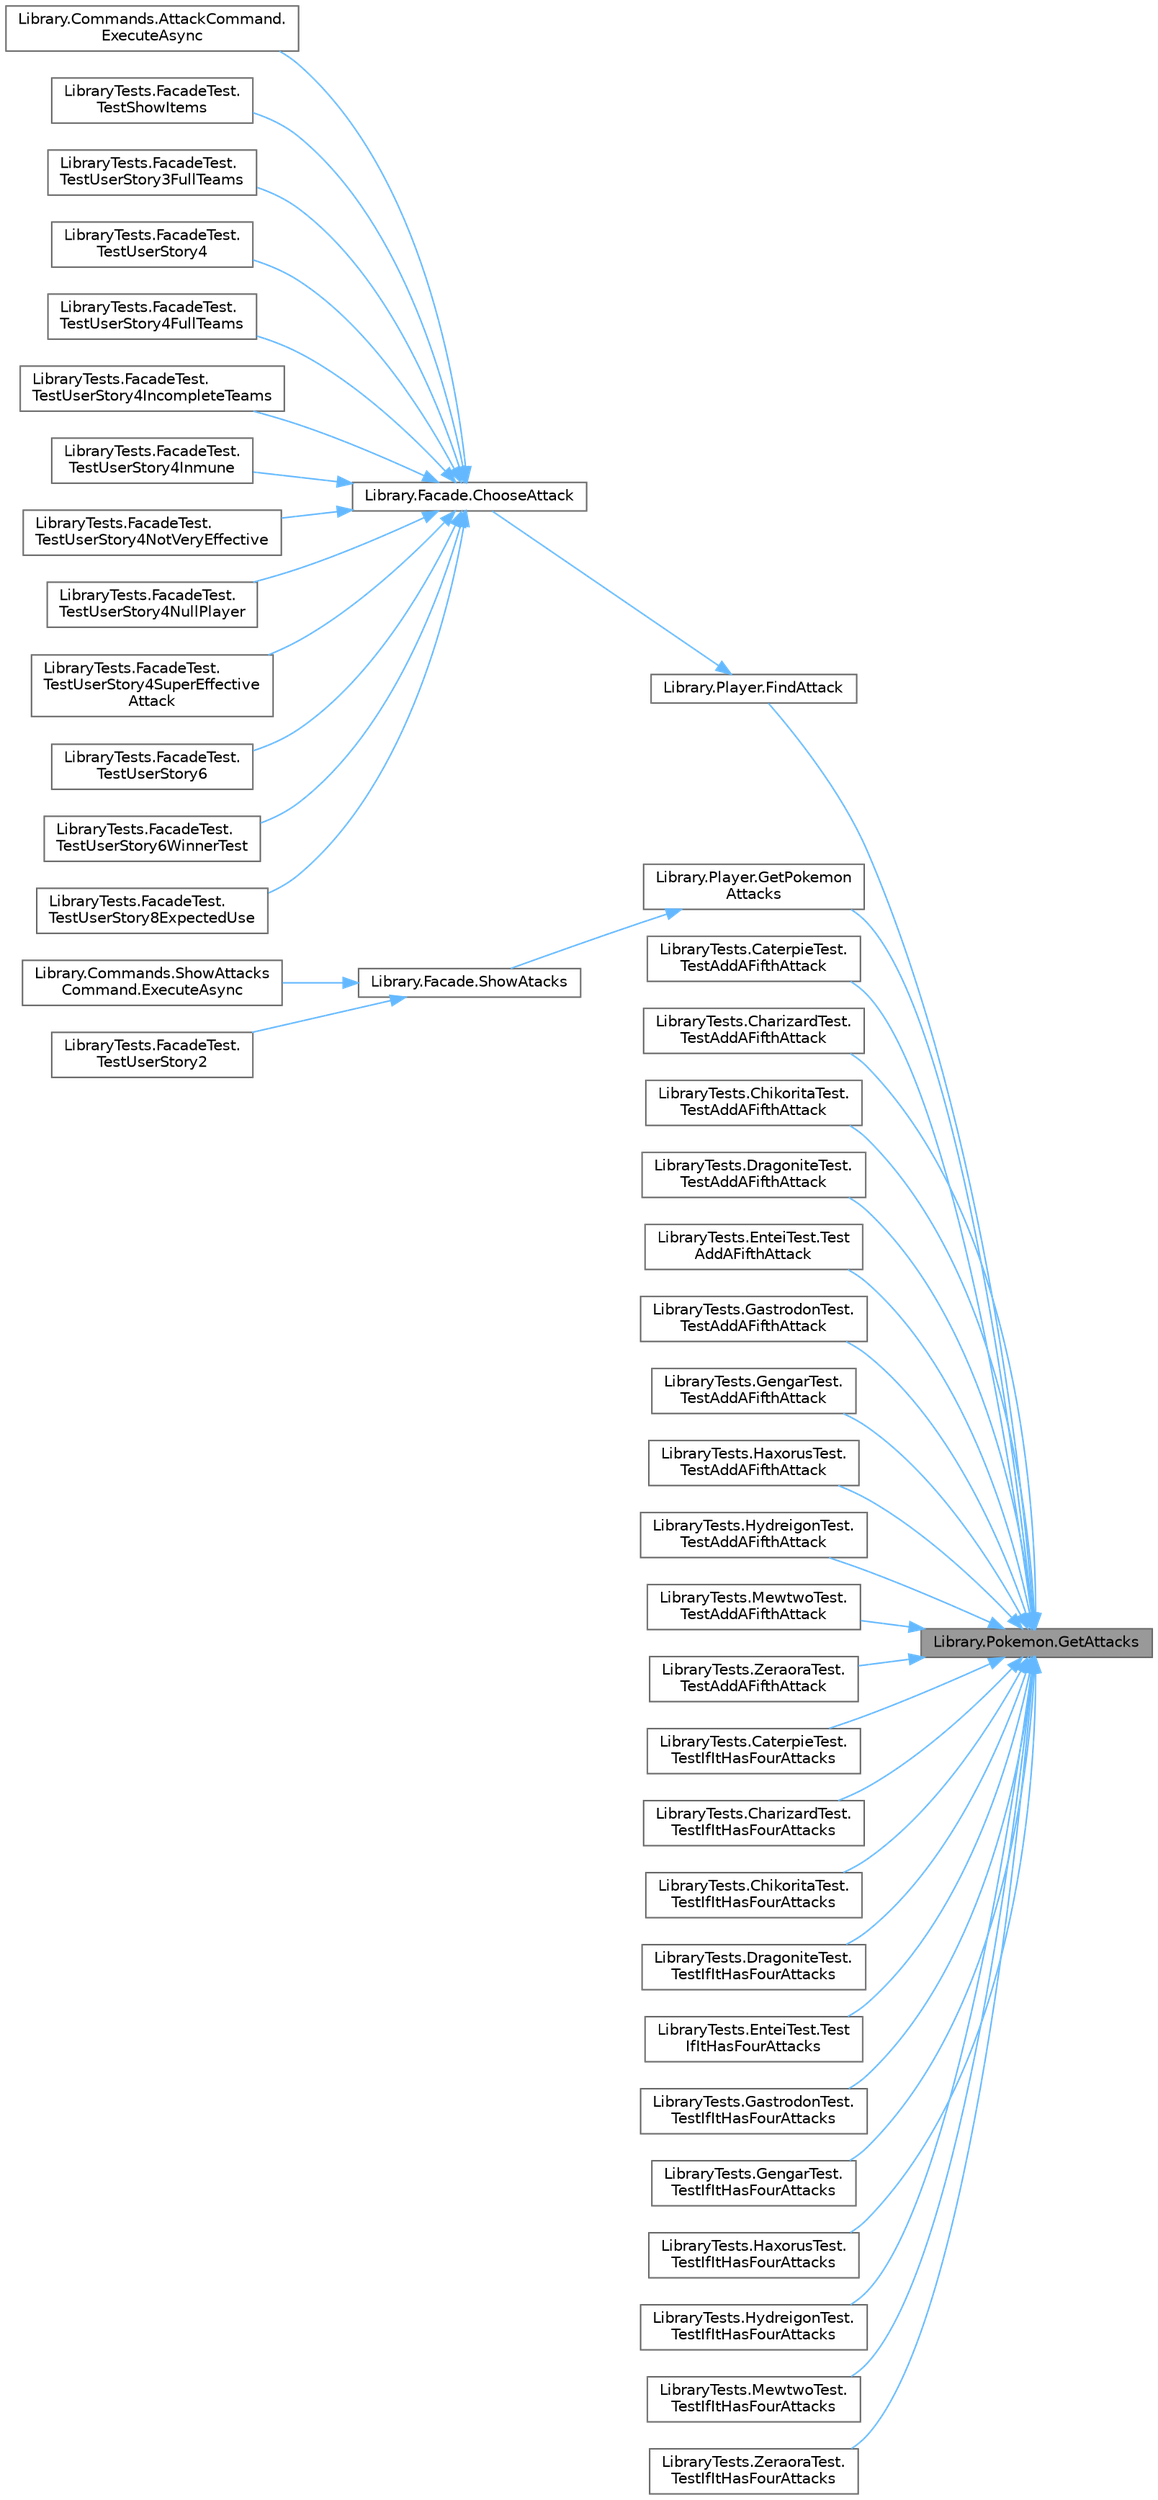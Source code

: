 digraph "Library.Pokemon.GetAttacks"
{
 // INTERACTIVE_SVG=YES
 // LATEX_PDF_SIZE
  bgcolor="transparent";
  edge [fontname=Helvetica,fontsize=10,labelfontname=Helvetica,labelfontsize=10];
  node [fontname=Helvetica,fontsize=10,shape=box,height=0.2,width=0.4];
  rankdir="RL";
  Node1 [id="Node000001",label="Library.Pokemon.GetAttacks",height=0.2,width=0.4,color="gray40", fillcolor="grey60", style="filled", fontcolor="black",tooltip="Devuelve la lista de ataques del Pokemon."];
  Node1 -> Node2 [id="edge1_Node000001_Node000002",dir="back",color="steelblue1",style="solid",tooltip=" "];
  Node2 [id="Node000002",label="Library.Player.FindAttack",height=0.2,width=0.4,color="grey40", fillcolor="white", style="filled",URL="$classLibrary_1_1Player.html#ae71c6dd4e6de83f82e3b6629a2511248",tooltip="Devuelve un ataque de la lista de ataques del pokemon activo."];
  Node2 -> Node3 [id="edge2_Node000002_Node000003",dir="back",color="steelblue1",style="solid",tooltip=" "];
  Node3 [id="Node000003",label="Library.Facade.ChooseAttack",height=0.2,width=0.4,color="grey40", fillcolor="white", style="filled",URL="$classLibrary_1_1Facade.html#a654944afb774828780427cef30687c84",tooltip="Historia de usuario 4: Permite a un jugador elegir y ejecutar un ataque durante su turno en una parti..."];
  Node3 -> Node4 [id="edge3_Node000003_Node000004",dir="back",color="steelblue1",style="solid",tooltip=" "];
  Node4 [id="Node000004",label="Library.Commands.AttackCommand.\lExecuteAsync",height=0.2,width=0.4,color="grey40", fillcolor="white", style="filled",URL="$classLibrary_1_1Commands_1_1AttackCommand.html#a348884af05a12f00e675e4438bb6b0ee",tooltip="Envía a la fachada un mensaje con el ataque a utilizar."];
  Node3 -> Node5 [id="edge4_Node000003_Node000005",dir="back",color="steelblue1",style="solid",tooltip=" "];
  Node5 [id="Node000005",label="LibraryTests.FacadeTest.\lTestShowItems",height=0.2,width=0.4,color="grey40", fillcolor="white", style="filled",URL="$classLibraryTests_1_1FacadeTest.html#a90456bb6f0c4f16501499eefaa327dfd",tooltip="Verifica que los items disponibles de un jugador se muestren correctamente."];
  Node3 -> Node6 [id="edge5_Node000003_Node000006",dir="back",color="steelblue1",style="solid",tooltip=" "];
  Node6 [id="Node000006",label="LibraryTests.FacadeTest.\lTestUserStory3FullTeams",height=0.2,width=0.4,color="grey40", fillcolor="white", style="filled",URL="$classLibraryTests_1_1FacadeTest.html#aac6a0d41eb91460778db5af54f63130b",tooltip="Verifica que cuando ambos jugadores tienen equipos completos, se puede muestrar el HP de los Pokemon ..."];
  Node3 -> Node7 [id="edge6_Node000003_Node000007",dir="back",color="steelblue1",style="solid",tooltip=" "];
  Node7 [id="Node000007",label="LibraryTests.FacadeTest.\lTestUserStory4",height=0.2,width=0.4,color="grey40", fillcolor="white", style="filled",URL="$classLibraryTests_1_1FacadeTest.html#a2fe51ecedbe3ba492916233594b36d73",tooltip="Test de la historia de usuario 4."];
  Node3 -> Node8 [id="edge7_Node000003_Node000008",dir="back",color="steelblue1",style="solid",tooltip=" "];
  Node8 [id="Node000008",label="LibraryTests.FacadeTest.\lTestUserStory4FullTeams",height=0.2,width=0.4,color="grey40", fillcolor="white", style="filled",URL="$classLibraryTests_1_1FacadeTest.html#a7b3d6724741172801da3d1894f315940",tooltip="Verifica que un jugador puede realizar un ataque solo si es el jugador activo y si el ataque existe e..."];
  Node3 -> Node9 [id="edge8_Node000003_Node000009",dir="back",color="steelblue1",style="solid",tooltip=" "];
  Node9 [id="Node000009",label="LibraryTests.FacadeTest.\lTestUserStory4IncompleteTeams",height=0.2,width=0.4,color="grey40", fillcolor="white", style="filled",URL="$classLibraryTests_1_1FacadeTest.html#a270a6bd92ed46ac82aa45ad06ad24107",tooltip="Verifica que si alguno de los jugadores no tiene su equipo completo, no pueden realizarse ataques."];
  Node3 -> Node10 [id="edge9_Node000003_Node000010",dir="back",color="steelblue1",style="solid",tooltip=" "];
  Node10 [id="Node000010",label="LibraryTests.FacadeTest.\lTestUserStory4Inmune",height=0.2,width=0.4,color="grey40", fillcolor="white", style="filled",URL="$classLibraryTests_1_1FacadeTest.html#ac8d1246dbc158a1b08a951d64b6b3452",tooltip="Verifica que se puede realizar daño en base a las efectividades."];
  Node3 -> Node11 [id="edge10_Node000003_Node000011",dir="back",color="steelblue1",style="solid",tooltip=" "];
  Node11 [id="Node000011",label="LibraryTests.FacadeTest.\lTestUserStory4NotVeryEffective",height=0.2,width=0.4,color="grey40", fillcolor="white", style="filled",URL="$classLibraryTests_1_1FacadeTest.html#a547153a9aa7c2ec004d557adad2453ca",tooltip="Verifica que se puede realizar daño en base a las efectividades."];
  Node3 -> Node12 [id="edge11_Node000003_Node000012",dir="back",color="steelblue1",style="solid",tooltip=" "];
  Node12 [id="Node000012",label="LibraryTests.FacadeTest.\lTestUserStory4NullPlayer",height=0.2,width=0.4,color="grey40", fillcolor="white", style="filled",URL="$classLibraryTests_1_1FacadeTest.html#a38ba04a79d940e3bad2c742b6243734e",tooltip="Verifica que un jugador no puede realizar un ataque si no está en una partida."];
  Node3 -> Node13 [id="edge12_Node000003_Node000013",dir="back",color="steelblue1",style="solid",tooltip=" "];
  Node13 [id="Node000013",label="LibraryTests.FacadeTest.\lTestUserStory4SuperEffective\lAttack",height=0.2,width=0.4,color="grey40", fillcolor="white", style="filled",URL="$classLibraryTests_1_1FacadeTest.html#af5515ac555b36a2ca31956045c2692a8",tooltip="Verifica que se puede realizar daño en base a las efectividades."];
  Node3 -> Node14 [id="edge13_Node000003_Node000014",dir="back",color="steelblue1",style="solid",tooltip=" "];
  Node14 [id="Node000014",label="LibraryTests.FacadeTest.\lTestUserStory6",height=0.2,width=0.4,color="grey40", fillcolor="white", style="filled",URL="$classLibraryTests_1_1FacadeTest.html#a35433150a75ceba9bed321a7c37c8e9a",tooltip="Test de la historia de usuario 6."];
  Node3 -> Node15 [id="edge14_Node000003_Node000015",dir="back",color="steelblue1",style="solid",tooltip=" "];
  Node15 [id="Node000015",label="LibraryTests.FacadeTest.\lTestUserStory6WinnerTest",height=0.2,width=0.4,color="grey40", fillcolor="white", style="filled",URL="$classLibraryTests_1_1FacadeTest.html#aa848dbd02da950df82e2147a6a284abb",tooltip="Verifica que se muestre un mensaje indicando."];
  Node3 -> Node16 [id="edge15_Node000003_Node000016",dir="back",color="steelblue1",style="solid",tooltip=" "];
  Node16 [id="Node000016",label="LibraryTests.FacadeTest.\lTestUserStory8ExpectedUse",height=0.2,width=0.4,color="grey40", fillcolor="white", style="filled",URL="$classLibraryTests_1_1FacadeTest.html#aac6e7e8d73bf8f1303e20064465bb8e1",tooltip="Verifica que el jugador activo pueda usar un item correctamente."];
  Node1 -> Node17 [id="edge16_Node000001_Node000017",dir="back",color="steelblue1",style="solid",tooltip=" "];
  Node17 [id="Node000017",label="Library.Player.GetPokemon\lAttacks",height=0.2,width=0.4,color="grey40", fillcolor="white", style="filled",URL="$classLibrary_1_1Player.html#a77e9a764b7c44e1b9e27c732038a7ded",tooltip="Devuelve un string con los nombres de todos los ataques del pokemon activo."];
  Node17 -> Node18 [id="edge17_Node000017_Node000018",dir="back",color="steelblue1",style="solid",tooltip=" "];
  Node18 [id="Node000018",label="Library.Facade.ShowAtacks",height=0.2,width=0.4,color="grey40", fillcolor="white", style="filled",URL="$classLibrary_1_1Facade.html#a6734f40108ad2d62679d48933a14aefc",tooltip="Historia de usuario 2: Muestra los ataques disponibles del Pokemon activo de un jugador."];
  Node18 -> Node19 [id="edge18_Node000018_Node000019",dir="back",color="steelblue1",style="solid",tooltip=" "];
  Node19 [id="Node000019",label="Library.Commands.ShowAttacks\lCommand.ExecuteAsync",height=0.2,width=0.4,color="grey40", fillcolor="white", style="filled",URL="$classLibrary_1_1Commands_1_1ShowAttacksCommand.html#a6466a9979baa930d14799d06cf2eb72a",tooltip="Muestra los ataques disponibles del Pokemon activo del jugador."];
  Node18 -> Node20 [id="edge19_Node000018_Node000020",dir="back",color="steelblue1",style="solid",tooltip=" "];
  Node20 [id="Node000020",label="LibraryTests.FacadeTest.\lTestUserStory2",height=0.2,width=0.4,color="grey40", fillcolor="white", style="filled",URL="$classLibraryTests_1_1FacadeTest.html#a486b36d23bdad6150c34d2bd3f3dced6",tooltip="Test de la historia de usuario 2."];
  Node1 -> Node21 [id="edge20_Node000001_Node000021",dir="back",color="steelblue1",style="solid",tooltip=" "];
  Node21 [id="Node000021",label="LibraryTests.CaterpieTest.\lTestAddAFifthAttack",height=0.2,width=0.4,color="grey40", fillcolor="white", style="filled",URL="$classLibraryTests_1_1CaterpieTest.html#ac345214004dc7c0ab6303ecdfc663c6e",tooltip="Test de la limitación de movimientos que tiene Caterpie."];
  Node1 -> Node22 [id="edge21_Node000001_Node000022",dir="back",color="steelblue1",style="solid",tooltip=" "];
  Node22 [id="Node000022",label="LibraryTests.CharizardTest.\lTestAddAFifthAttack",height=0.2,width=0.4,color="grey40", fillcolor="white", style="filled",URL="$classLibraryTests_1_1CharizardTest.html#a86c58745fa752bfb3a931687fdc077da",tooltip="Test de la limitación de movimientos que tiene Charizard."];
  Node1 -> Node23 [id="edge22_Node000001_Node000023",dir="back",color="steelblue1",style="solid",tooltip=" "];
  Node23 [id="Node000023",label="LibraryTests.ChikoritaTest.\lTestAddAFifthAttack",height=0.2,width=0.4,color="grey40", fillcolor="white", style="filled",URL="$classLibraryTests_1_1ChikoritaTest.html#abfbb286356c6decc46a40fa3a8e1c036",tooltip="Test de la limitación de movimientos que tiene Chikorita."];
  Node1 -> Node24 [id="edge23_Node000001_Node000024",dir="back",color="steelblue1",style="solid",tooltip=" "];
  Node24 [id="Node000024",label="LibraryTests.DragoniteTest.\lTestAddAFifthAttack",height=0.2,width=0.4,color="grey40", fillcolor="white", style="filled",URL="$classLibraryTests_1_1DragoniteTest.html#a4a278dc6b1cded4cbc74e201f2903b8f",tooltip="Test de la limitación de movimientos que tiene Dragonite."];
  Node1 -> Node25 [id="edge24_Node000001_Node000025",dir="back",color="steelblue1",style="solid",tooltip=" "];
  Node25 [id="Node000025",label="LibraryTests.EnteiTest.Test\lAddAFifthAttack",height=0.2,width=0.4,color="grey40", fillcolor="white", style="filled",URL="$classLibraryTests_1_1EnteiTest.html#a4c96874da4fff4aa6007982ccebfccd2",tooltip="Test de la limitación de movimientos que tiene Entei."];
  Node1 -> Node26 [id="edge25_Node000001_Node000026",dir="back",color="steelblue1",style="solid",tooltip=" "];
  Node26 [id="Node000026",label="LibraryTests.GastrodonTest.\lTestAddAFifthAttack",height=0.2,width=0.4,color="grey40", fillcolor="white", style="filled",URL="$classLibraryTests_1_1GastrodonTest.html#a3a61683d426fa53bea4d97cee82966ee",tooltip="Test de la limitación de movimientos que tiene Gastrodon."];
  Node1 -> Node27 [id="edge26_Node000001_Node000027",dir="back",color="steelblue1",style="solid",tooltip=" "];
  Node27 [id="Node000027",label="LibraryTests.GengarTest.\lTestAddAFifthAttack",height=0.2,width=0.4,color="grey40", fillcolor="white", style="filled",URL="$classLibraryTests_1_1GengarTest.html#a06519cdd8e4387d0b12e2dfc2189e254",tooltip="Test de la limitación de movimientos que tiene Gengar."];
  Node1 -> Node28 [id="edge27_Node000001_Node000028",dir="back",color="steelblue1",style="solid",tooltip=" "];
  Node28 [id="Node000028",label="LibraryTests.HaxorusTest.\lTestAddAFifthAttack",height=0.2,width=0.4,color="grey40", fillcolor="white", style="filled",URL="$classLibraryTests_1_1HaxorusTest.html#a85d7c5406863715777446a8966f52a05",tooltip="Test de la limitación de movimientos que tiene Haxorus."];
  Node1 -> Node29 [id="edge28_Node000001_Node000029",dir="back",color="steelblue1",style="solid",tooltip=" "];
  Node29 [id="Node000029",label="LibraryTests.HydreigonTest.\lTestAddAFifthAttack",height=0.2,width=0.4,color="grey40", fillcolor="white", style="filled",URL="$classLibraryTests_1_1HydreigonTest.html#afe9e3eafb2d7fb8faa44f91e44f85eb6",tooltip="Test de la limitación de movimientos que tiene Hydreigon."];
  Node1 -> Node30 [id="edge29_Node000001_Node000030",dir="back",color="steelblue1",style="solid",tooltip=" "];
  Node30 [id="Node000030",label="LibraryTests.MewtwoTest.\lTestAddAFifthAttack",height=0.2,width=0.4,color="grey40", fillcolor="white", style="filled",URL="$classLibraryTests_1_1MewtwoTest.html#ad6233ea5ad4159dcb174579efd048155",tooltip="Test de la limitación de movimientos que tiene Mewtwo."];
  Node1 -> Node31 [id="edge30_Node000001_Node000031",dir="back",color="steelblue1",style="solid",tooltip=" "];
  Node31 [id="Node000031",label="LibraryTests.ZeraoraTest.\lTestAddAFifthAttack",height=0.2,width=0.4,color="grey40", fillcolor="white", style="filled",URL="$classLibraryTests_1_1ZeraoraTest.html#a96d36a52eac35122f8ad3509bbe03825",tooltip="Test de la limitación de movimientos que tiene Zeraora."];
  Node1 -> Node32 [id="edge31_Node000001_Node000032",dir="back",color="steelblue1",style="solid",tooltip=" "];
  Node32 [id="Node000032",label="LibraryTests.CaterpieTest.\lTestIfItHasFourAttacks",height=0.2,width=0.4,color="grey40", fillcolor="white", style="filled",URL="$classLibraryTests_1_1CaterpieTest.html#aec8b91165973d59361fec4f9526e067e",tooltip="Test de la cantidad de ataques que tiene Caterpie."];
  Node1 -> Node33 [id="edge32_Node000001_Node000033",dir="back",color="steelblue1",style="solid",tooltip=" "];
  Node33 [id="Node000033",label="LibraryTests.CharizardTest.\lTestIfItHasFourAttacks",height=0.2,width=0.4,color="grey40", fillcolor="white", style="filled",URL="$classLibraryTests_1_1CharizardTest.html#a038f5e6d36efefe0f5bf7e61ef1567c5",tooltip="Test de la cantidad de ataques que tiene Charizard."];
  Node1 -> Node34 [id="edge33_Node000001_Node000034",dir="back",color="steelblue1",style="solid",tooltip=" "];
  Node34 [id="Node000034",label="LibraryTests.ChikoritaTest.\lTestIfItHasFourAttacks",height=0.2,width=0.4,color="grey40", fillcolor="white", style="filled",URL="$classLibraryTests_1_1ChikoritaTest.html#aaa714a81ea1e7b6f9fa63e44b1ef6a50",tooltip="Test de la cantidad de ataques que tiene Chikorita."];
  Node1 -> Node35 [id="edge34_Node000001_Node000035",dir="back",color="steelblue1",style="solid",tooltip=" "];
  Node35 [id="Node000035",label="LibraryTests.DragoniteTest.\lTestIfItHasFourAttacks",height=0.2,width=0.4,color="grey40", fillcolor="white", style="filled",URL="$classLibraryTests_1_1DragoniteTest.html#ae6cddc0b7f6ad7a52c8c0d739ae10a3f",tooltip="Test de la cantidad de ataques que tiene Dragonite."];
  Node1 -> Node36 [id="edge35_Node000001_Node000036",dir="back",color="steelblue1",style="solid",tooltip=" "];
  Node36 [id="Node000036",label="LibraryTests.EnteiTest.Test\lIfItHasFourAttacks",height=0.2,width=0.4,color="grey40", fillcolor="white", style="filled",URL="$classLibraryTests_1_1EnteiTest.html#a1a3b7af7512c576dab6c84231d7d8e53",tooltip="Test de la cantidad de ataques que tiene Entei."];
  Node1 -> Node37 [id="edge36_Node000001_Node000037",dir="back",color="steelblue1",style="solid",tooltip=" "];
  Node37 [id="Node000037",label="LibraryTests.GastrodonTest.\lTestIfItHasFourAttacks",height=0.2,width=0.4,color="grey40", fillcolor="white", style="filled",URL="$classLibraryTests_1_1GastrodonTest.html#ad25439bfc3837d20e7fb4c5bec6cec72",tooltip="Test de la cantidad de ataques que tiene Gastrodon."];
  Node1 -> Node38 [id="edge37_Node000001_Node000038",dir="back",color="steelblue1",style="solid",tooltip=" "];
  Node38 [id="Node000038",label="LibraryTests.GengarTest.\lTestIfItHasFourAttacks",height=0.2,width=0.4,color="grey40", fillcolor="white", style="filled",URL="$classLibraryTests_1_1GengarTest.html#ab7f1d19b871f4487857193b35d89ec71",tooltip="Test de la cantidad de ataques que tiene Gengar."];
  Node1 -> Node39 [id="edge38_Node000001_Node000039",dir="back",color="steelblue1",style="solid",tooltip=" "];
  Node39 [id="Node000039",label="LibraryTests.HaxorusTest.\lTestIfItHasFourAttacks",height=0.2,width=0.4,color="grey40", fillcolor="white", style="filled",URL="$classLibraryTests_1_1HaxorusTest.html#aaf2da21da69856ccb2f60eeb3324f93e",tooltip="Test de la cantidad de ataques que tiene Haxorus."];
  Node1 -> Node40 [id="edge39_Node000001_Node000040",dir="back",color="steelblue1",style="solid",tooltip=" "];
  Node40 [id="Node000040",label="LibraryTests.HydreigonTest.\lTestIfItHasFourAttacks",height=0.2,width=0.4,color="grey40", fillcolor="white", style="filled",URL="$classLibraryTests_1_1HydreigonTest.html#ae1c0ff6486acdde68ccf532b2bb6d018",tooltip="Test de la cantidad de ataques que tiene Hydreigon."];
  Node1 -> Node41 [id="edge40_Node000001_Node000041",dir="back",color="steelblue1",style="solid",tooltip=" "];
  Node41 [id="Node000041",label="LibraryTests.MewtwoTest.\lTestIfItHasFourAttacks",height=0.2,width=0.4,color="grey40", fillcolor="white", style="filled",URL="$classLibraryTests_1_1MewtwoTest.html#ac8458736796b288ba65e4c34d2061bab",tooltip="Test de la cantidad de ataques que tiene Mewtwo."];
  Node1 -> Node42 [id="edge41_Node000001_Node000042",dir="back",color="steelblue1",style="solid",tooltip=" "];
  Node42 [id="Node000042",label="LibraryTests.ZeraoraTest.\lTestIfItHasFourAttacks",height=0.2,width=0.4,color="grey40", fillcolor="white", style="filled",URL="$classLibraryTests_1_1ZeraoraTest.html#ac8f35530178a4ba6be4099881680420e",tooltip="Test de la cantidad de ataques que tiene Zeraora."];
}
